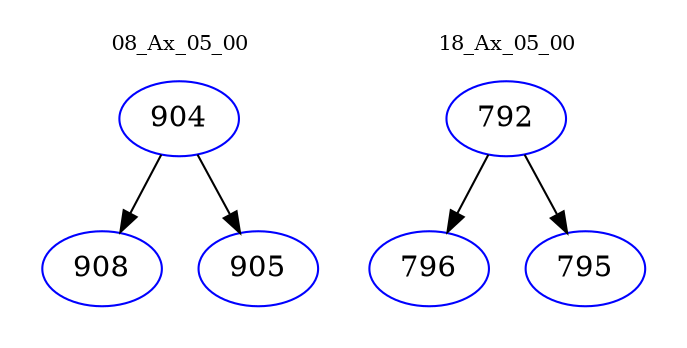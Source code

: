 digraph{
subgraph cluster_0 {
color = white
label = "08_Ax_05_00";
fontsize=10;
T0_904 [label="904", color="blue"]
T0_904 -> T0_908 [color="black"]
T0_908 [label="908", color="blue"]
T0_904 -> T0_905 [color="black"]
T0_905 [label="905", color="blue"]
}
subgraph cluster_1 {
color = white
label = "18_Ax_05_00";
fontsize=10;
T1_792 [label="792", color="blue"]
T1_792 -> T1_796 [color="black"]
T1_796 [label="796", color="blue"]
T1_792 -> T1_795 [color="black"]
T1_795 [label="795", color="blue"]
}
}
